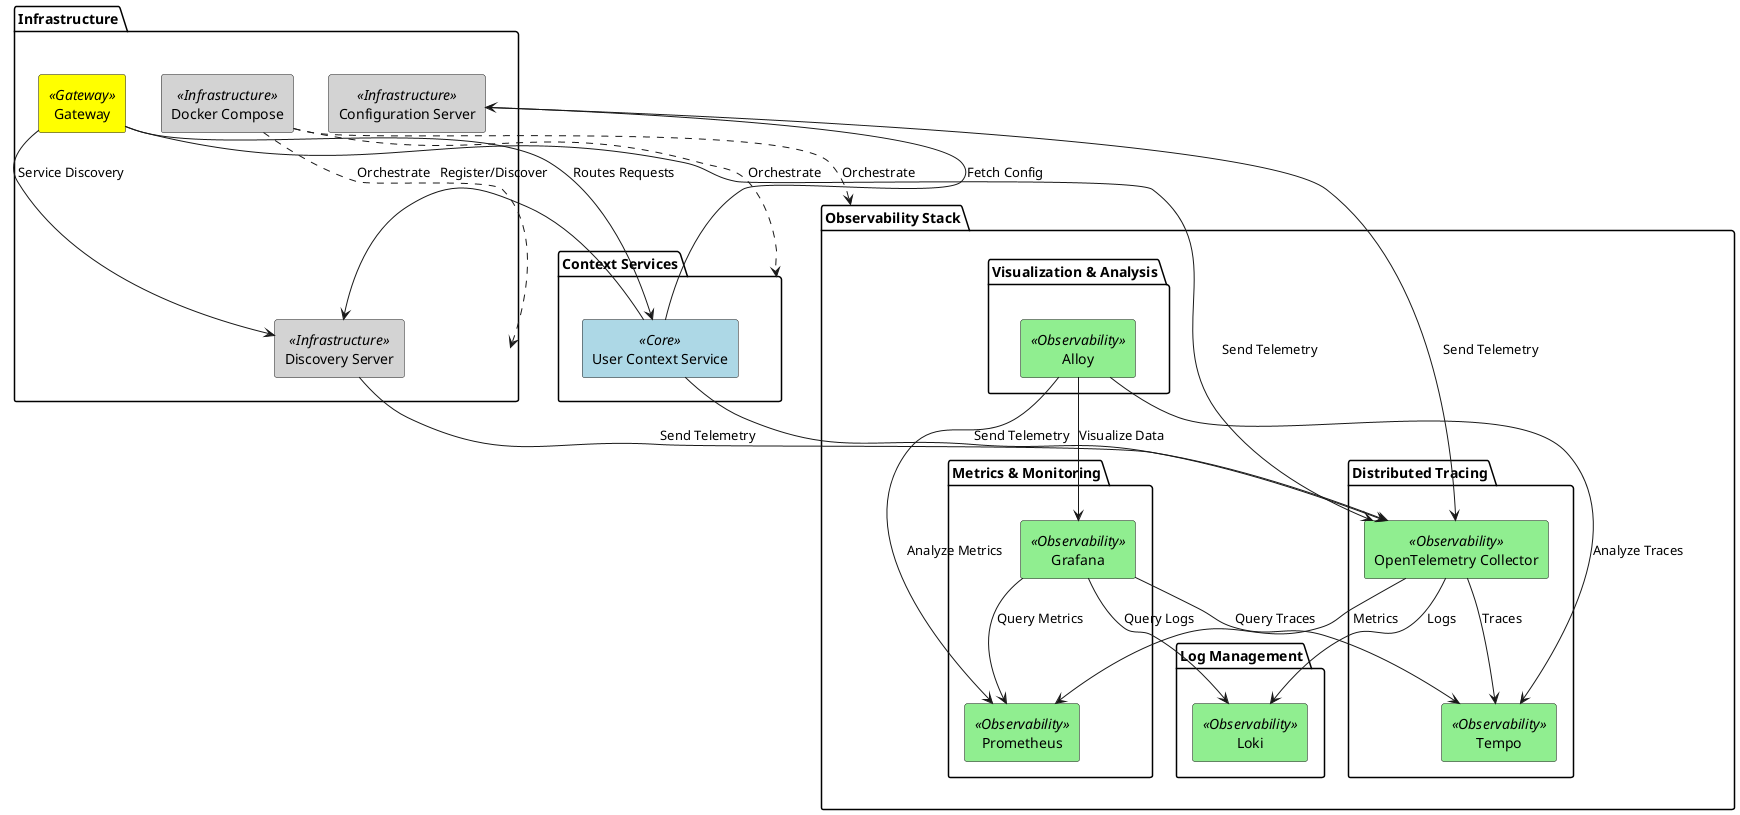 @startuml Microservices Architecture

skinparam componentStyle rectangle
skinparam component {
  BackgroundColor<<Core>> LightBlue
  BackgroundColor<<Observability>> LightGreen
  BackgroundColor<<Infrastructure>> LightGray
  BackgroundColor<<Gateway>> Yellow
}

package "Context Services" {
  [User Context Service]<<Core>>
}

package "Infrastructure" {
  [Gateway]<<Gateway>>
  [Docker Compose]<<Infrastructure>>
  [Configuration Server]<<Infrastructure>>
  [Discovery Server]<<Infrastructure>>
}

package "Observability Stack" {
  package "Metrics & Monitoring" {
    [Grafana]<<Observability>>
    [Prometheus]<<Observability>>
  }
  
  package "Distributed Tracing" {
    [Tempo]<<Observability>>
    [OpenTelemetry Collector]<<Observability>>
  }
  
  package "Log Management" {
    [Loki]<<Observability>>
  }
  
  package "Visualization & Analysis" {
    [Alloy]<<Observability>>
  }
}


[Gateway] --> [Discovery Server] : Service Discovery
[Gateway] --> [User Context Service] : Routes Requests
[User Context Service] --> [Configuration Server] : Fetch Config
[User Context Service] --> [Discovery Server] : Register/Discover

[User Context Service] --> [OpenTelemetry Collector] : Send Telemetry
[Gateway] --> [OpenTelemetry Collector] : Send Telemetry
[Configuration Server] --> [OpenTelemetry Collector] : Send Telemetry
[Discovery Server] --> [OpenTelemetry Collector] : Send Telemetry

[OpenTelemetry Collector] --> [Tempo] : Traces
[OpenTelemetry Collector] --> [Loki] : Logs
[OpenTelemetry Collector] --> [Prometheus] : Metrics

[Grafana] --> [Prometheus] : Query Metrics
[Grafana] --> [Tempo] : Query Traces
[Grafana] --> [Loki] : Query Logs

[Alloy] --> [Grafana] : Visualize Data
[Alloy] --> [Prometheus] : Analyze Metrics
[Alloy] --> [Tempo] : Analyze Traces

[Docker Compose] ..> [Context Services] : Orchestrate
[Docker Compose] ..> [Observability Stack] : Orchestrate
[Docker Compose] ..> [Infrastructure] : Orchestrate

@enduml

